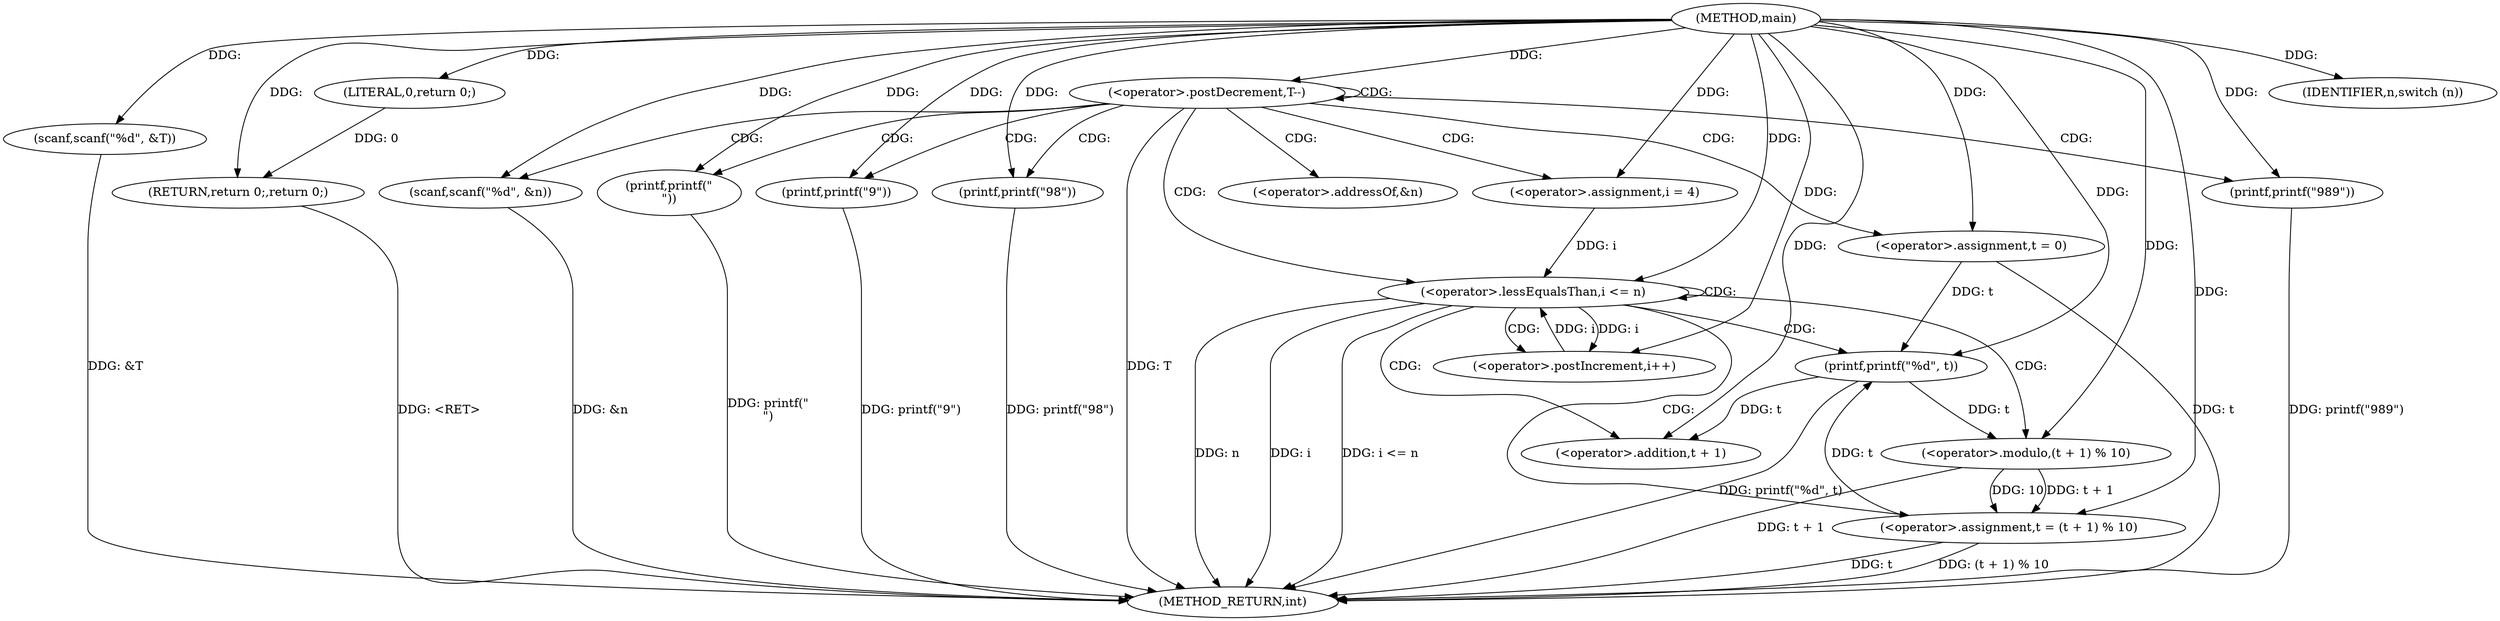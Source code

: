 digraph "main" {  
"1000101" [label = "(METHOD,main)" ]
"1000161" [label = "(METHOD_RETURN,int)" ]
"1000104" [label = "(scanf,scanf(\"%d\", &T))" ]
"1000159" [label = "(RETURN,return 0;,return 0;)" ]
"1000109" [label = "(<operator>.postDecrement,T--)" ]
"1000160" [label = "(LITERAL,0,return 0;)" ]
"1000113" [label = "(scanf,scanf(\"%d\", &n))" ]
"1000157" [label = "(printf,printf(\"\n\"))" ]
"1000118" [label = "(IDENTIFIER,n,switch (n))" ]
"1000121" [label = "(printf,printf(\"9\"))" ]
"1000125" [label = "(printf,printf(\"98\"))" ]
"1000129" [label = "(printf,printf(\"989\"))" ]
"1000132" [label = "(<operator>.assignment,t = 0)" ]
"1000137" [label = "(<operator>.assignment,i = 4)" ]
"1000140" [label = "(<operator>.lessEqualsThan,i <= n)" ]
"1000143" [label = "(<operator>.postIncrement,i++)" ]
"1000146" [label = "(printf,printf(\"%d\", t))" ]
"1000149" [label = "(<operator>.assignment,t = (t + 1) % 10)" ]
"1000151" [label = "(<operator>.modulo,(t + 1) % 10)" ]
"1000152" [label = "(<operator>.addition,t + 1)" ]
"1000115" [label = "(<operator>.addressOf,&n)" ]
  "1000104" -> "1000161"  [ label = "DDG: &T"] 
  "1000109" -> "1000161"  [ label = "DDG: T"] 
  "1000113" -> "1000161"  [ label = "DDG: &n"] 
  "1000129" -> "1000161"  [ label = "DDG: printf(\"989\")"] 
  "1000132" -> "1000161"  [ label = "DDG: t"] 
  "1000140" -> "1000161"  [ label = "DDG: i"] 
  "1000140" -> "1000161"  [ label = "DDG: n"] 
  "1000140" -> "1000161"  [ label = "DDG: i <= n"] 
  "1000146" -> "1000161"  [ label = "DDG: printf(\"%d\", t)"] 
  "1000149" -> "1000161"  [ label = "DDG: t"] 
  "1000151" -> "1000161"  [ label = "DDG: t + 1"] 
  "1000149" -> "1000161"  [ label = "DDG: (t + 1) % 10"] 
  "1000125" -> "1000161"  [ label = "DDG: printf(\"98\")"] 
  "1000121" -> "1000161"  [ label = "DDG: printf(\"9\")"] 
  "1000157" -> "1000161"  [ label = "DDG: printf(\"\n\")"] 
  "1000159" -> "1000161"  [ label = "DDG: <RET>"] 
  "1000101" -> "1000104"  [ label = "DDG: "] 
  "1000160" -> "1000159"  [ label = "DDG: 0"] 
  "1000101" -> "1000159"  [ label = "DDG: "] 
  "1000101" -> "1000160"  [ label = "DDG: "] 
  "1000101" -> "1000109"  [ label = "DDG: "] 
  "1000101" -> "1000113"  [ label = "DDG: "] 
  "1000101" -> "1000118"  [ label = "DDG: "] 
  "1000101" -> "1000157"  [ label = "DDG: "] 
  "1000101" -> "1000132"  [ label = "DDG: "] 
  "1000101" -> "1000121"  [ label = "DDG: "] 
  "1000101" -> "1000125"  [ label = "DDG: "] 
  "1000101" -> "1000129"  [ label = "DDG: "] 
  "1000101" -> "1000137"  [ label = "DDG: "] 
  "1000137" -> "1000140"  [ label = "DDG: i"] 
  "1000143" -> "1000140"  [ label = "DDG: i"] 
  "1000101" -> "1000140"  [ label = "DDG: "] 
  "1000140" -> "1000143"  [ label = "DDG: i"] 
  "1000101" -> "1000143"  [ label = "DDG: "] 
  "1000151" -> "1000149"  [ label = "DDG: 10"] 
  "1000151" -> "1000149"  [ label = "DDG: t + 1"] 
  "1000101" -> "1000146"  [ label = "DDG: "] 
  "1000132" -> "1000146"  [ label = "DDG: t"] 
  "1000149" -> "1000146"  [ label = "DDG: t"] 
  "1000101" -> "1000149"  [ label = "DDG: "] 
  "1000101" -> "1000151"  [ label = "DDG: "] 
  "1000146" -> "1000151"  [ label = "DDG: t"] 
  "1000146" -> "1000152"  [ label = "DDG: t"] 
  "1000101" -> "1000152"  [ label = "DDG: "] 
  "1000109" -> "1000113"  [ label = "CDG: "] 
  "1000109" -> "1000115"  [ label = "CDG: "] 
  "1000109" -> "1000121"  [ label = "CDG: "] 
  "1000109" -> "1000125"  [ label = "CDG: "] 
  "1000109" -> "1000132"  [ label = "CDG: "] 
  "1000109" -> "1000137"  [ label = "CDG: "] 
  "1000109" -> "1000129"  [ label = "CDG: "] 
  "1000109" -> "1000140"  [ label = "CDG: "] 
  "1000109" -> "1000109"  [ label = "CDG: "] 
  "1000109" -> "1000157"  [ label = "CDG: "] 
  "1000140" -> "1000143"  [ label = "CDG: "] 
  "1000140" -> "1000151"  [ label = "CDG: "] 
  "1000140" -> "1000152"  [ label = "CDG: "] 
  "1000140" -> "1000146"  [ label = "CDG: "] 
  "1000140" -> "1000149"  [ label = "CDG: "] 
  "1000140" -> "1000140"  [ label = "CDG: "] 
}
